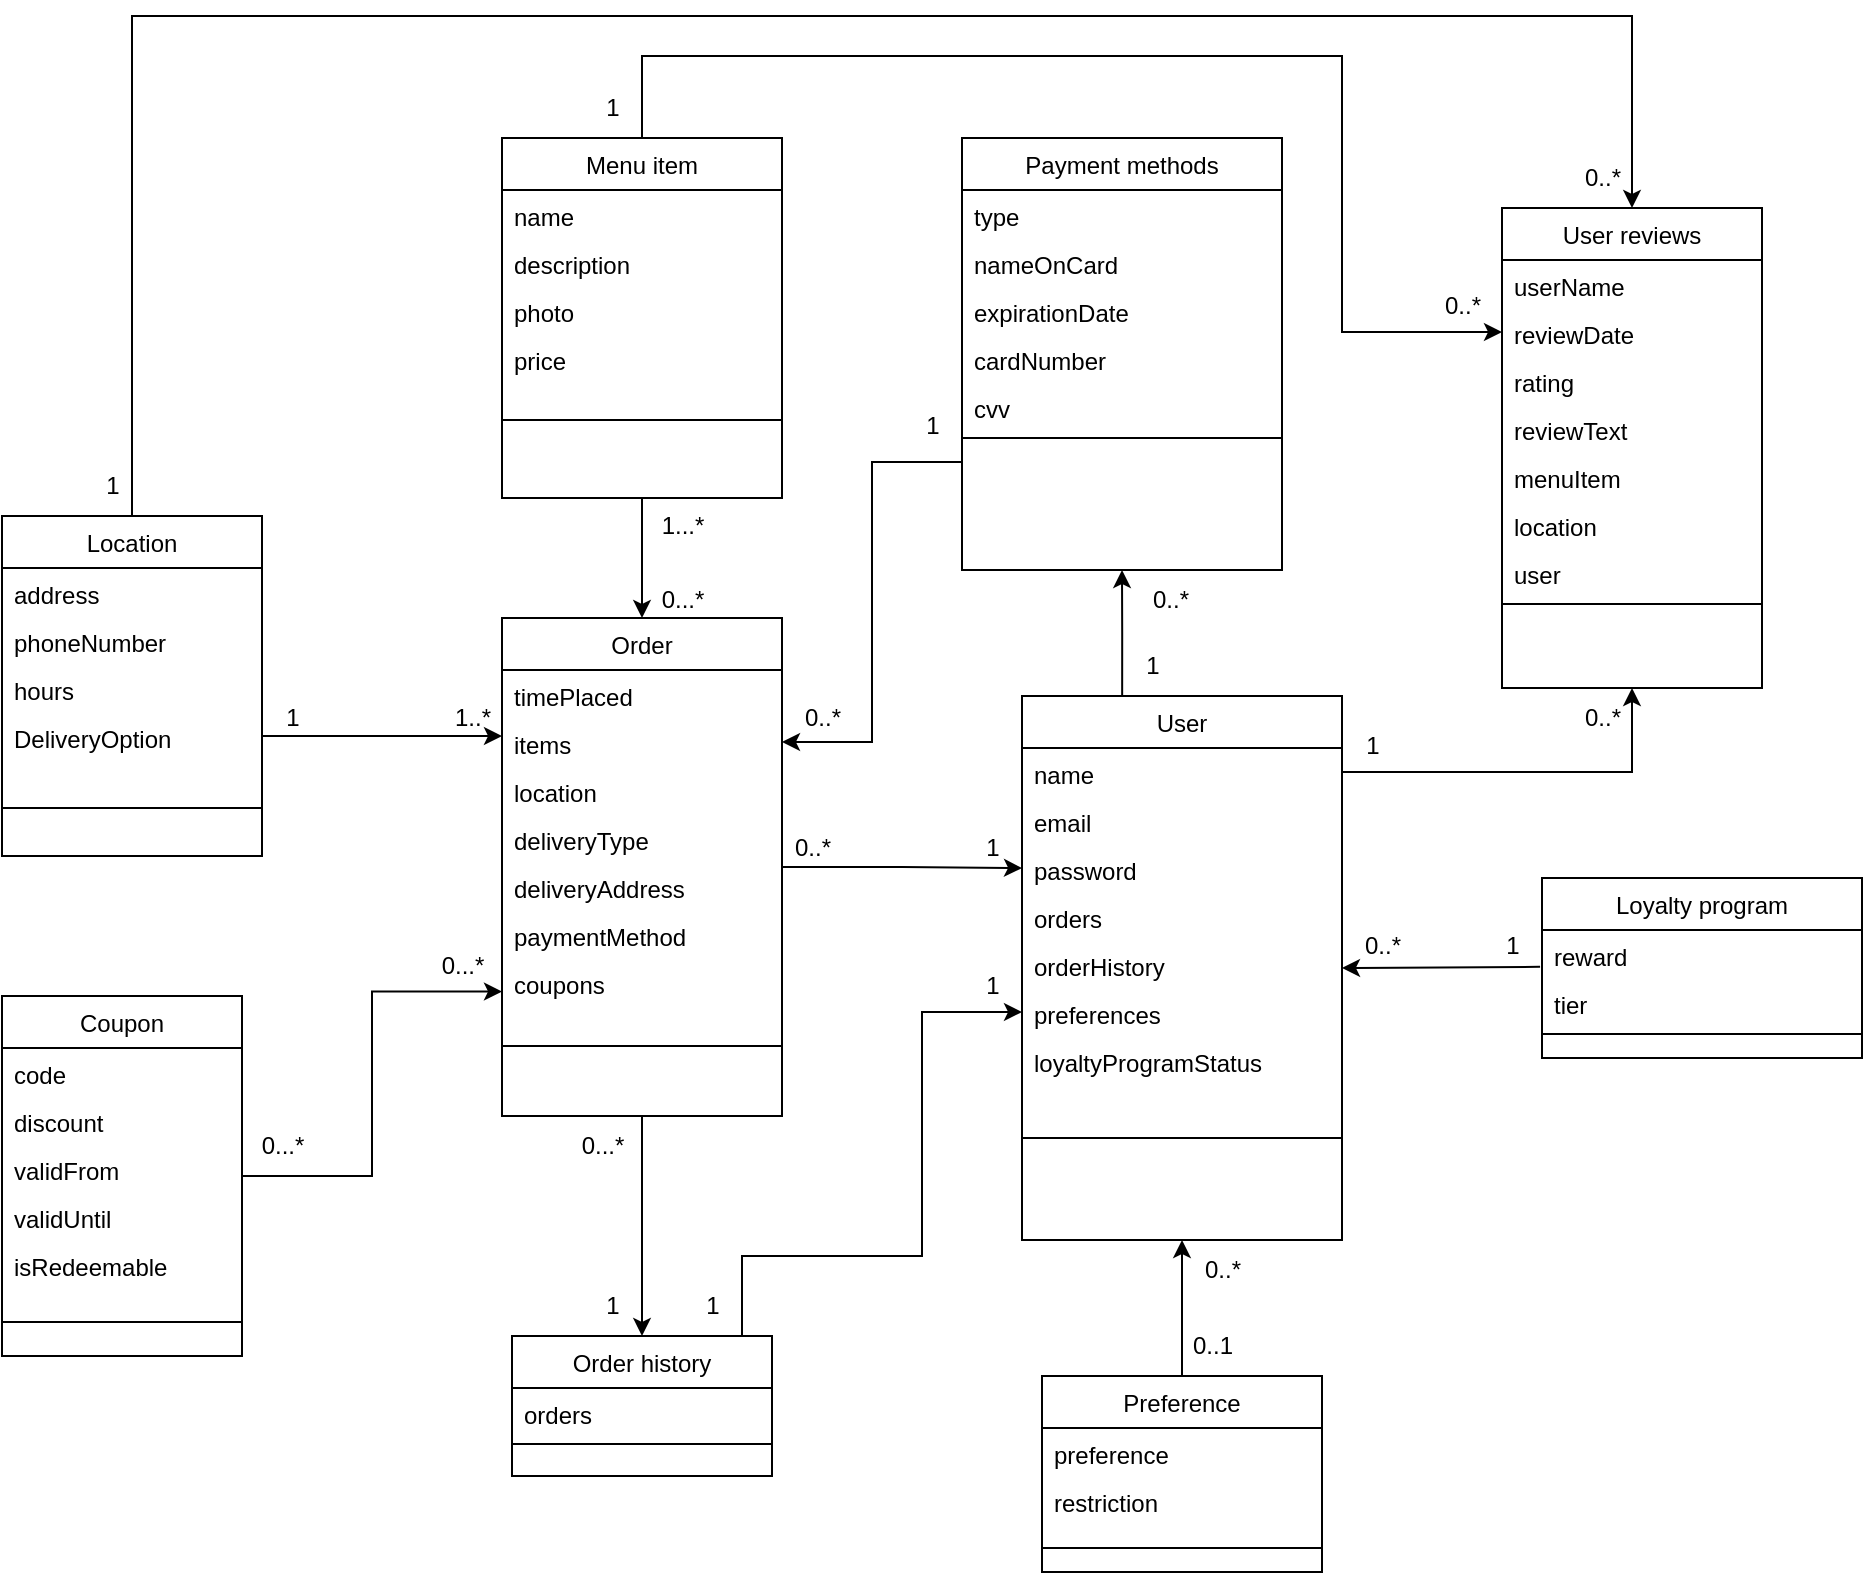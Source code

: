 <mxfile version="20.8.3" type="github">
  <diagram id="C5RBs43oDa-KdzZeNtuy" name="Page-1">
    <mxGraphModel dx="1835" dy="1788" grid="1" gridSize="10" guides="1" tooltips="1" connect="1" arrows="1" fold="1" page="1" pageScale="1" pageWidth="827" pageHeight="1169" math="0" shadow="0">
      <root>
        <mxCell id="WIyWlLk6GJQsqaUBKTNV-0" />
        <mxCell id="WIyWlLk6GJQsqaUBKTNV-1" parent="WIyWlLk6GJQsqaUBKTNV-0" />
        <mxCell id="zTRmKRZ6noTmd0utGjz2-72" style="edgeStyle=orthogonalEdgeStyle;rounded=0;orthogonalLoop=1;jettySize=auto;html=1;entryX=0.5;entryY=0;entryDx=0;entryDy=0;" parent="WIyWlLk6GJQsqaUBKTNV-1" source="zkfFHV4jXpPFQw0GAbJ--0" target="zTRmKRZ6noTmd0utGjz2-0" edge="1">
          <mxGeometry relative="1" as="geometry" />
        </mxCell>
        <mxCell id="vp_riXPF1329cHsR42gi-41" style="edgeStyle=orthogonalEdgeStyle;rounded=0;orthogonalLoop=1;jettySize=auto;html=1;exitX=0.5;exitY=0;exitDx=0;exitDy=0;entryX=0;entryY=0.5;entryDx=0;entryDy=0;" edge="1" parent="WIyWlLk6GJQsqaUBKTNV-1" source="zkfFHV4jXpPFQw0GAbJ--0" target="vp_riXPF1329cHsR42gi-44">
          <mxGeometry relative="1" as="geometry">
            <Array as="points">
              <mxPoint x="130" />
              <mxPoint x="480" />
            </Array>
          </mxGeometry>
        </mxCell>
        <mxCell id="zkfFHV4jXpPFQw0GAbJ--0" value="Menu item" style="swimlane;fontStyle=0;align=center;verticalAlign=top;childLayout=stackLayout;horizontal=1;startSize=26;horizontalStack=0;resizeParent=1;resizeLast=0;collapsible=1;marginBottom=0;rounded=0;shadow=0;strokeWidth=1;" parent="WIyWlLk6GJQsqaUBKTNV-1" vertex="1">
          <mxGeometry x="60" y="41" width="140" height="180" as="geometry">
            <mxRectangle x="230" y="140" width="160" height="26" as="alternateBounds" />
          </mxGeometry>
        </mxCell>
        <mxCell id="vp_riXPF1329cHsR42gi-1" value="name" style="text;align=left;verticalAlign=top;spacingLeft=4;spacingRight=4;overflow=hidden;rotatable=0;points=[[0,0.5],[1,0.5]];portConstraint=eastwest;rounded=0;shadow=0;html=0;" vertex="1" parent="zkfFHV4jXpPFQw0GAbJ--0">
          <mxGeometry y="26" width="140" height="24" as="geometry" />
        </mxCell>
        <mxCell id="vp_riXPF1329cHsR42gi-2" value="description" style="text;align=left;verticalAlign=top;spacingLeft=4;spacingRight=4;overflow=hidden;rotatable=0;points=[[0,0.5],[1,0.5]];portConstraint=eastwest;rounded=0;shadow=0;html=0;" vertex="1" parent="zkfFHV4jXpPFQw0GAbJ--0">
          <mxGeometry y="50" width="140" height="24" as="geometry" />
        </mxCell>
        <mxCell id="vp_riXPF1329cHsR42gi-3" value="photo" style="text;align=left;verticalAlign=top;spacingLeft=4;spacingRight=4;overflow=hidden;rotatable=0;points=[[0,0.5],[1,0.5]];portConstraint=eastwest;rounded=0;shadow=0;html=0;" vertex="1" parent="zkfFHV4jXpPFQw0GAbJ--0">
          <mxGeometry y="74" width="140" height="24" as="geometry" />
        </mxCell>
        <mxCell id="vp_riXPF1329cHsR42gi-4" value="price" style="text;align=left;verticalAlign=top;spacingLeft=4;spacingRight=4;overflow=hidden;rotatable=0;points=[[0,0.5],[1,0.5]];portConstraint=eastwest;rounded=0;shadow=0;html=0;" vertex="1" parent="zkfFHV4jXpPFQw0GAbJ--0">
          <mxGeometry y="98" width="140" height="24" as="geometry" />
        </mxCell>
        <mxCell id="zkfFHV4jXpPFQw0GAbJ--4" value="" style="line;html=1;strokeWidth=1;align=left;verticalAlign=middle;spacingTop=-1;spacingLeft=3;spacingRight=3;rotatable=0;labelPosition=right;points=[];portConstraint=eastwest;" parent="zkfFHV4jXpPFQw0GAbJ--0" vertex="1">
          <mxGeometry y="122" width="140" height="38" as="geometry" />
        </mxCell>
        <mxCell id="vp_riXPF1329cHsR42gi-42" style="edgeStyle=orthogonalEdgeStyle;rounded=0;orthogonalLoop=1;jettySize=auto;html=1;exitX=0.5;exitY=0;exitDx=0;exitDy=0;entryX=0.5;entryY=0;entryDx=0;entryDy=0;" edge="1" parent="WIyWlLk6GJQsqaUBKTNV-1" source="zkfFHV4jXpPFQw0GAbJ--17" target="zTRmKRZ6noTmd0utGjz2-63">
          <mxGeometry relative="1" as="geometry">
            <Array as="points">
              <mxPoint x="-125" y="-20" />
              <mxPoint x="625" y="-20" />
            </Array>
          </mxGeometry>
        </mxCell>
        <mxCell id="zkfFHV4jXpPFQw0GAbJ--17" value="Location" style="swimlane;fontStyle=0;align=center;verticalAlign=top;childLayout=stackLayout;horizontal=1;startSize=26;horizontalStack=0;resizeParent=1;resizeLast=0;collapsible=1;marginBottom=0;rounded=0;shadow=0;strokeWidth=1;" parent="WIyWlLk6GJQsqaUBKTNV-1" vertex="1">
          <mxGeometry x="-190" y="230" width="130" height="170" as="geometry">
            <mxRectangle x="550" y="140" width="160" height="26" as="alternateBounds" />
          </mxGeometry>
        </mxCell>
        <mxCell id="vp_riXPF1329cHsR42gi-0" value="address" style="text;align=left;verticalAlign=top;spacingLeft=4;spacingRight=4;overflow=hidden;rotatable=0;points=[[0,0.5],[1,0.5]];portConstraint=eastwest;rounded=0;shadow=0;html=0;" vertex="1" parent="zkfFHV4jXpPFQw0GAbJ--17">
          <mxGeometry y="26" width="130" height="24" as="geometry" />
        </mxCell>
        <mxCell id="vp_riXPF1329cHsR42gi-5" value="phoneNumber" style="text;align=left;verticalAlign=top;spacingLeft=4;spacingRight=4;overflow=hidden;rotatable=0;points=[[0,0.5],[1,0.5]];portConstraint=eastwest;rounded=0;shadow=0;html=0;" vertex="1" parent="zkfFHV4jXpPFQw0GAbJ--17">
          <mxGeometry y="50" width="130" height="24" as="geometry" />
        </mxCell>
        <mxCell id="vp_riXPF1329cHsR42gi-6" value="hours&#xa;" style="text;align=left;verticalAlign=top;spacingLeft=4;spacingRight=4;overflow=hidden;rotatable=0;points=[[0,0.5],[1,0.5]];portConstraint=eastwest;rounded=0;shadow=0;html=0;" vertex="1" parent="zkfFHV4jXpPFQw0GAbJ--17">
          <mxGeometry y="74" width="130" height="24" as="geometry" />
        </mxCell>
        <mxCell id="vp_riXPF1329cHsR42gi-11" value="DeliveryOption" style="text;align=left;verticalAlign=top;spacingLeft=4;spacingRight=4;overflow=hidden;rotatable=0;points=[[0,0.5],[1,0.5]];portConstraint=eastwest;rounded=0;shadow=0;html=0;" vertex="1" parent="zkfFHV4jXpPFQw0GAbJ--17">
          <mxGeometry y="98" width="130" height="24" as="geometry" />
        </mxCell>
        <mxCell id="zkfFHV4jXpPFQw0GAbJ--23" value="" style="line;html=1;strokeWidth=1;align=left;verticalAlign=middle;spacingTop=-1;spacingLeft=3;spacingRight=3;rotatable=0;labelPosition=right;points=[];portConstraint=eastwest;" parent="zkfFHV4jXpPFQw0GAbJ--17" vertex="1">
          <mxGeometry y="122" width="130" height="48" as="geometry" />
        </mxCell>
        <mxCell id="vp_riXPF1329cHsR42gi-25" style="edgeStyle=orthogonalEdgeStyle;rounded=0;orthogonalLoop=1;jettySize=auto;html=1;exitX=0.5;exitY=1;exitDx=0;exitDy=0;entryX=0.5;entryY=0;entryDx=0;entryDy=0;" edge="1" parent="WIyWlLk6GJQsqaUBKTNV-1" source="zTRmKRZ6noTmd0utGjz2-0" target="zTRmKRZ6noTmd0utGjz2-54">
          <mxGeometry relative="1" as="geometry" />
        </mxCell>
        <mxCell id="zTRmKRZ6noTmd0utGjz2-0" value="Order" style="swimlane;fontStyle=0;align=center;verticalAlign=top;childLayout=stackLayout;horizontal=1;startSize=26;horizontalStack=0;resizeParent=1;resizeLast=0;collapsible=1;marginBottom=0;rounded=0;shadow=0;strokeWidth=1;" parent="WIyWlLk6GJQsqaUBKTNV-1" vertex="1">
          <mxGeometry x="60" y="281" width="140" height="249" as="geometry">
            <mxRectangle x="550" y="140" width="160" height="26" as="alternateBounds" />
          </mxGeometry>
        </mxCell>
        <mxCell id="vp_riXPF1329cHsR42gi-7" value="timePlaced" style="text;align=left;verticalAlign=top;spacingLeft=4;spacingRight=4;overflow=hidden;rotatable=0;points=[[0,0.5],[1,0.5]];portConstraint=eastwest;rounded=0;shadow=0;html=0;" vertex="1" parent="zTRmKRZ6noTmd0utGjz2-0">
          <mxGeometry y="26" width="140" height="24" as="geometry" />
        </mxCell>
        <mxCell id="vp_riXPF1329cHsR42gi-9" value="items" style="text;align=left;verticalAlign=top;spacingLeft=4;spacingRight=4;overflow=hidden;rotatable=0;points=[[0,0.5],[1,0.5]];portConstraint=eastwest;rounded=0;shadow=0;html=0;" vertex="1" parent="zTRmKRZ6noTmd0utGjz2-0">
          <mxGeometry y="50" width="140" height="24" as="geometry" />
        </mxCell>
        <mxCell id="vp_riXPF1329cHsR42gi-10" value="location" style="text;align=left;verticalAlign=top;spacingLeft=4;spacingRight=4;overflow=hidden;rotatable=0;points=[[0,0.5],[1,0.5]];portConstraint=eastwest;rounded=0;shadow=0;html=0;" vertex="1" parent="zTRmKRZ6noTmd0utGjz2-0">
          <mxGeometry y="74" width="140" height="24" as="geometry" />
        </mxCell>
        <mxCell id="vp_riXPF1329cHsR42gi-12" value="deliveryType" style="text;align=left;verticalAlign=top;spacingLeft=4;spacingRight=4;overflow=hidden;rotatable=0;points=[[0,0.5],[1,0.5]];portConstraint=eastwest;rounded=0;shadow=0;html=0;" vertex="1" parent="zTRmKRZ6noTmd0utGjz2-0">
          <mxGeometry y="98" width="140" height="24" as="geometry" />
        </mxCell>
        <mxCell id="vp_riXPF1329cHsR42gi-13" value="deliveryAddress" style="text;align=left;verticalAlign=top;spacingLeft=4;spacingRight=4;overflow=hidden;rotatable=0;points=[[0,0.5],[1,0.5]];portConstraint=eastwest;rounded=0;shadow=0;html=0;" vertex="1" parent="zTRmKRZ6noTmd0utGjz2-0">
          <mxGeometry y="122" width="140" height="24" as="geometry" />
        </mxCell>
        <mxCell id="vp_riXPF1329cHsR42gi-14" value="paymentMethod" style="text;align=left;verticalAlign=top;spacingLeft=4;spacingRight=4;overflow=hidden;rotatable=0;points=[[0,0.5],[1,0.5]];portConstraint=eastwest;rounded=0;shadow=0;html=0;" vertex="1" parent="zTRmKRZ6noTmd0utGjz2-0">
          <mxGeometry y="146" width="140" height="24" as="geometry" />
        </mxCell>
        <mxCell id="vp_riXPF1329cHsR42gi-15" value="coupons" style="text;align=left;verticalAlign=top;spacingLeft=4;spacingRight=4;overflow=hidden;rotatable=0;points=[[0,0.5],[1,0.5]];portConstraint=eastwest;rounded=0;shadow=0;html=0;" vertex="1" parent="zTRmKRZ6noTmd0utGjz2-0">
          <mxGeometry y="170" width="140" height="24" as="geometry" />
        </mxCell>
        <mxCell id="zTRmKRZ6noTmd0utGjz2-6" value="" style="line;html=1;strokeWidth=1;align=left;verticalAlign=middle;spacingTop=-1;spacingLeft=3;spacingRight=3;rotatable=0;labelPosition=right;points=[];portConstraint=eastwest;" parent="zTRmKRZ6noTmd0utGjz2-0" vertex="1">
          <mxGeometry y="194" width="140" height="40" as="geometry" />
        </mxCell>
        <mxCell id="zTRmKRZ6noTmd0utGjz2-75" style="edgeStyle=orthogonalEdgeStyle;rounded=0;orthogonalLoop=1;jettySize=auto;html=1;exitX=0.313;exitY=0.006;exitDx=0;exitDy=0;entryX=0.5;entryY=1;entryDx=0;entryDy=0;exitPerimeter=0;" parent="WIyWlLk6GJQsqaUBKTNV-1" source="zTRmKRZ6noTmd0utGjz2-9" target="zTRmKRZ6noTmd0utGjz2-36" edge="1">
          <mxGeometry relative="1" as="geometry">
            <mxPoint x="360" y="260" as="targetPoint" />
            <Array as="points" />
          </mxGeometry>
        </mxCell>
        <mxCell id="zTRmKRZ6noTmd0utGjz2-9" value="User" style="swimlane;fontStyle=0;align=center;verticalAlign=top;childLayout=stackLayout;horizontal=1;startSize=26;horizontalStack=0;resizeParent=1;resizeLast=0;collapsible=1;marginBottom=0;rounded=0;shadow=0;strokeWidth=1;" parent="WIyWlLk6GJQsqaUBKTNV-1" vertex="1">
          <mxGeometry x="320" y="320" width="160" height="272" as="geometry">
            <mxRectangle x="550" y="140" width="160" height="26" as="alternateBounds" />
          </mxGeometry>
        </mxCell>
        <mxCell id="vp_riXPF1329cHsR42gi-33" value="name" style="text;align=left;verticalAlign=top;spacingLeft=4;spacingRight=4;overflow=hidden;rotatable=0;points=[[0,0.5],[1,0.5]];portConstraint=eastwest;rounded=0;shadow=0;html=0;" vertex="1" parent="zTRmKRZ6noTmd0utGjz2-9">
          <mxGeometry y="26" width="160" height="24" as="geometry" />
        </mxCell>
        <mxCell id="vp_riXPF1329cHsR42gi-34" value="email" style="text;align=left;verticalAlign=top;spacingLeft=4;spacingRight=4;overflow=hidden;rotatable=0;points=[[0,0.5],[1,0.5]];portConstraint=eastwest;rounded=0;shadow=0;html=0;" vertex="1" parent="zTRmKRZ6noTmd0utGjz2-9">
          <mxGeometry y="50" width="160" height="24" as="geometry" />
        </mxCell>
        <mxCell id="vp_riXPF1329cHsR42gi-35" value="password" style="text;align=left;verticalAlign=top;spacingLeft=4;spacingRight=4;overflow=hidden;rotatable=0;points=[[0,0.5],[1,0.5]];portConstraint=eastwest;rounded=0;shadow=0;html=0;" vertex="1" parent="zTRmKRZ6noTmd0utGjz2-9">
          <mxGeometry y="74" width="160" height="24" as="geometry" />
        </mxCell>
        <mxCell id="vp_riXPF1329cHsR42gi-36" value="orders" style="text;align=left;verticalAlign=top;spacingLeft=4;spacingRight=4;overflow=hidden;rotatable=0;points=[[0,0.5],[1,0.5]];portConstraint=eastwest;rounded=0;shadow=0;html=0;" vertex="1" parent="zTRmKRZ6noTmd0utGjz2-9">
          <mxGeometry y="98" width="160" height="24" as="geometry" />
        </mxCell>
        <mxCell id="vp_riXPF1329cHsR42gi-37" value="orderHistory" style="text;align=left;verticalAlign=top;spacingLeft=4;spacingRight=4;overflow=hidden;rotatable=0;points=[[0,0.5],[1,0.5]];portConstraint=eastwest;rounded=0;shadow=0;html=0;" vertex="1" parent="zTRmKRZ6noTmd0utGjz2-9">
          <mxGeometry y="122" width="160" height="24" as="geometry" />
        </mxCell>
        <mxCell id="vp_riXPF1329cHsR42gi-38" value="preferences" style="text;align=left;verticalAlign=top;spacingLeft=4;spacingRight=4;overflow=hidden;rotatable=0;points=[[0,0.5],[1,0.5]];portConstraint=eastwest;rounded=0;shadow=0;html=0;" vertex="1" parent="zTRmKRZ6noTmd0utGjz2-9">
          <mxGeometry y="146" width="160" height="24" as="geometry" />
        </mxCell>
        <mxCell id="vp_riXPF1329cHsR42gi-39" value="loyaltyProgramStatus" style="text;align=left;verticalAlign=top;spacingLeft=4;spacingRight=4;overflow=hidden;rotatable=0;points=[[0,0.5],[1,0.5]];portConstraint=eastwest;rounded=0;shadow=0;html=0;" vertex="1" parent="zTRmKRZ6noTmd0utGjz2-9">
          <mxGeometry y="170" width="160" height="24" as="geometry" />
        </mxCell>
        <mxCell id="zTRmKRZ6noTmd0utGjz2-15" value="" style="line;html=1;strokeWidth=1;align=left;verticalAlign=middle;spacingTop=-1;spacingLeft=3;spacingRight=3;rotatable=0;labelPosition=right;points=[];portConstraint=eastwest;" parent="zTRmKRZ6noTmd0utGjz2-9" vertex="1">
          <mxGeometry y="194" width="160" height="54" as="geometry" />
        </mxCell>
        <mxCell id="zTRmKRZ6noTmd0utGjz2-90" style="edgeStyle=orthogonalEdgeStyle;rounded=0;orthogonalLoop=1;jettySize=auto;html=1;exitX=1;exitY=0.5;exitDx=0;exitDy=0;entryX=0;entryY=0.75;entryDx=0;entryDy=0;" parent="WIyWlLk6GJQsqaUBKTNV-1" source="zTRmKRZ6noTmd0utGjz2-18" target="zTRmKRZ6noTmd0utGjz2-0" edge="1">
          <mxGeometry relative="1" as="geometry" />
        </mxCell>
        <mxCell id="zTRmKRZ6noTmd0utGjz2-18" value="Coupon" style="swimlane;fontStyle=0;align=center;verticalAlign=top;childLayout=stackLayout;horizontal=1;startSize=26;horizontalStack=0;resizeParent=1;resizeLast=0;collapsible=1;marginBottom=0;rounded=0;shadow=0;strokeWidth=1;" parent="WIyWlLk6GJQsqaUBKTNV-1" vertex="1">
          <mxGeometry x="-190" y="470" width="120" height="180" as="geometry">
            <mxRectangle x="550" y="140" width="160" height="26" as="alternateBounds" />
          </mxGeometry>
        </mxCell>
        <mxCell id="vp_riXPF1329cHsR42gi-16" value="code" style="text;align=left;verticalAlign=top;spacingLeft=4;spacingRight=4;overflow=hidden;rotatable=0;points=[[0,0.5],[1,0.5]];portConstraint=eastwest;rounded=0;shadow=0;html=0;" vertex="1" parent="zTRmKRZ6noTmd0utGjz2-18">
          <mxGeometry y="26" width="120" height="24" as="geometry" />
        </mxCell>
        <mxCell id="vp_riXPF1329cHsR42gi-17" value="discount" style="text;align=left;verticalAlign=top;spacingLeft=4;spacingRight=4;overflow=hidden;rotatable=0;points=[[0,0.5],[1,0.5]];portConstraint=eastwest;rounded=0;shadow=0;html=0;" vertex="1" parent="zTRmKRZ6noTmd0utGjz2-18">
          <mxGeometry y="50" width="120" height="24" as="geometry" />
        </mxCell>
        <mxCell id="vp_riXPF1329cHsR42gi-18" value="validFrom" style="text;align=left;verticalAlign=top;spacingLeft=4;spacingRight=4;overflow=hidden;rotatable=0;points=[[0,0.5],[1,0.5]];portConstraint=eastwest;rounded=0;shadow=0;html=0;" vertex="1" parent="zTRmKRZ6noTmd0utGjz2-18">
          <mxGeometry y="74" width="120" height="24" as="geometry" />
        </mxCell>
        <mxCell id="vp_riXPF1329cHsR42gi-19" value="validUntil" style="text;align=left;verticalAlign=top;spacingLeft=4;spacingRight=4;overflow=hidden;rotatable=0;points=[[0,0.5],[1,0.5]];portConstraint=eastwest;rounded=0;shadow=0;html=0;" vertex="1" parent="zTRmKRZ6noTmd0utGjz2-18">
          <mxGeometry y="98" width="120" height="24" as="geometry" />
        </mxCell>
        <mxCell id="vp_riXPF1329cHsR42gi-20" value="isRedeemable" style="text;align=left;verticalAlign=top;spacingLeft=4;spacingRight=4;overflow=hidden;rotatable=0;points=[[0,0.5],[1,0.5]];portConstraint=eastwest;rounded=0;shadow=0;html=0;" vertex="1" parent="zTRmKRZ6noTmd0utGjz2-18">
          <mxGeometry y="122" width="120" height="24" as="geometry" />
        </mxCell>
        <mxCell id="zTRmKRZ6noTmd0utGjz2-24" value="" style="line;html=1;strokeWidth=1;align=left;verticalAlign=middle;spacingTop=-1;spacingLeft=3;spacingRight=3;rotatable=0;labelPosition=right;points=[];portConstraint=eastwest;" parent="zTRmKRZ6noTmd0utGjz2-18" vertex="1">
          <mxGeometry y="146" width="120" height="34" as="geometry" />
        </mxCell>
        <mxCell id="zTRmKRZ6noTmd0utGjz2-77" style="edgeStyle=orthogonalEdgeStyle;rounded=0;orthogonalLoop=1;jettySize=auto;html=1;exitX=0.5;exitY=0;exitDx=0;exitDy=0;entryX=0.5;entryY=1;entryDx=0;entryDy=0;" parent="WIyWlLk6GJQsqaUBKTNV-1" source="zTRmKRZ6noTmd0utGjz2-27" target="zTRmKRZ6noTmd0utGjz2-9" edge="1">
          <mxGeometry relative="1" as="geometry">
            <mxPoint x="360" y="600" as="targetPoint" />
            <Array as="points">
              <mxPoint x="400" y="650" />
            </Array>
          </mxGeometry>
        </mxCell>
        <mxCell id="zTRmKRZ6noTmd0utGjz2-27" value="Preference" style="swimlane;fontStyle=0;align=center;verticalAlign=top;childLayout=stackLayout;horizontal=1;startSize=26;horizontalStack=0;resizeParent=1;resizeLast=0;collapsible=1;marginBottom=0;rounded=0;shadow=0;strokeWidth=1;" parent="WIyWlLk6GJQsqaUBKTNV-1" vertex="1">
          <mxGeometry x="330" y="660" width="140" height="98" as="geometry">
            <mxRectangle x="550" y="140" width="160" height="26" as="alternateBounds" />
          </mxGeometry>
        </mxCell>
        <mxCell id="vp_riXPF1329cHsR42gi-21" value="preference" style="text;align=left;verticalAlign=top;spacingLeft=4;spacingRight=4;overflow=hidden;rotatable=0;points=[[0,0.5],[1,0.5]];portConstraint=eastwest;rounded=0;shadow=0;html=0;" vertex="1" parent="zTRmKRZ6noTmd0utGjz2-27">
          <mxGeometry y="26" width="140" height="24" as="geometry" />
        </mxCell>
        <mxCell id="vp_riXPF1329cHsR42gi-22" value="restriction" style="text;align=left;verticalAlign=top;spacingLeft=4;spacingRight=4;overflow=hidden;rotatable=0;points=[[0,0.5],[1,0.5]];portConstraint=eastwest;rounded=0;shadow=0;html=0;" vertex="1" parent="zTRmKRZ6noTmd0utGjz2-27">
          <mxGeometry y="50" width="140" height="24" as="geometry" />
        </mxCell>
        <mxCell id="zTRmKRZ6noTmd0utGjz2-33" value="" style="line;html=1;strokeWidth=1;align=left;verticalAlign=middle;spacingTop=-1;spacingLeft=3;spacingRight=3;rotatable=0;labelPosition=right;points=[];portConstraint=eastwest;" parent="zTRmKRZ6noTmd0utGjz2-27" vertex="1">
          <mxGeometry y="74" width="140" height="24" as="geometry" />
        </mxCell>
        <mxCell id="vp_riXPF1329cHsR42gi-59" style="edgeStyle=orthogonalEdgeStyle;rounded=0;orthogonalLoop=1;jettySize=auto;html=1;exitX=0;exitY=0.75;exitDx=0;exitDy=0;entryX=1;entryY=0.5;entryDx=0;entryDy=0;" edge="1" parent="WIyWlLk6GJQsqaUBKTNV-1" source="zTRmKRZ6noTmd0utGjz2-36" target="vp_riXPF1329cHsR42gi-9">
          <mxGeometry relative="1" as="geometry" />
        </mxCell>
        <mxCell id="zTRmKRZ6noTmd0utGjz2-36" value="Payment methods" style="swimlane;fontStyle=0;align=center;verticalAlign=top;childLayout=stackLayout;horizontal=1;startSize=26;horizontalStack=0;resizeParent=1;resizeLast=0;collapsible=1;marginBottom=0;rounded=0;shadow=0;strokeWidth=1;" parent="WIyWlLk6GJQsqaUBKTNV-1" vertex="1">
          <mxGeometry x="290" y="41" width="160" height="216" as="geometry">
            <mxRectangle x="550" y="140" width="160" height="26" as="alternateBounds" />
          </mxGeometry>
        </mxCell>
        <mxCell id="vp_riXPF1329cHsR42gi-26" value="type&#xa;" style="text;align=left;verticalAlign=top;spacingLeft=4;spacingRight=4;overflow=hidden;rotatable=0;points=[[0,0.5],[1,0.5]];portConstraint=eastwest;rounded=0;shadow=0;html=0;" vertex="1" parent="zTRmKRZ6noTmd0utGjz2-36">
          <mxGeometry y="26" width="160" height="24" as="geometry" />
        </mxCell>
        <mxCell id="vp_riXPF1329cHsR42gi-28" value="nameOnCard" style="text;align=left;verticalAlign=top;spacingLeft=4;spacingRight=4;overflow=hidden;rotatable=0;points=[[0,0.5],[1,0.5]];portConstraint=eastwest;rounded=0;shadow=0;html=0;" vertex="1" parent="zTRmKRZ6noTmd0utGjz2-36">
          <mxGeometry y="50" width="160" height="24" as="geometry" />
        </mxCell>
        <mxCell id="vp_riXPF1329cHsR42gi-29" value="expirationDate" style="text;align=left;verticalAlign=top;spacingLeft=4;spacingRight=4;overflow=hidden;rotatable=0;points=[[0,0.5],[1,0.5]];portConstraint=eastwest;rounded=0;shadow=0;html=0;" vertex="1" parent="zTRmKRZ6noTmd0utGjz2-36">
          <mxGeometry y="74" width="160" height="24" as="geometry" />
        </mxCell>
        <mxCell id="vp_riXPF1329cHsR42gi-27" value="cardNumber" style="text;align=left;verticalAlign=top;spacingLeft=4;spacingRight=4;overflow=hidden;rotatable=0;points=[[0,0.5],[1,0.5]];portConstraint=eastwest;rounded=0;shadow=0;html=0;" vertex="1" parent="zTRmKRZ6noTmd0utGjz2-36">
          <mxGeometry y="98" width="160" height="24" as="geometry" />
        </mxCell>
        <mxCell id="vp_riXPF1329cHsR42gi-30" value="cvv" style="text;align=left;verticalAlign=top;spacingLeft=4;spacingRight=4;overflow=hidden;rotatable=0;points=[[0,0.5],[1,0.5]];portConstraint=eastwest;rounded=0;shadow=0;html=0;" vertex="1" parent="zTRmKRZ6noTmd0utGjz2-36">
          <mxGeometry y="122" width="160" height="24" as="geometry" />
        </mxCell>
        <mxCell id="zTRmKRZ6noTmd0utGjz2-42" value="" style="line;html=1;strokeWidth=1;align=left;verticalAlign=middle;spacingTop=-1;spacingLeft=3;spacingRight=3;rotatable=0;labelPosition=right;points=[];portConstraint=eastwest;" parent="zTRmKRZ6noTmd0utGjz2-36" vertex="1">
          <mxGeometry y="146" width="160" height="8" as="geometry" />
        </mxCell>
        <mxCell id="zTRmKRZ6noTmd0utGjz2-45" value="Loyalty program" style="swimlane;fontStyle=0;align=center;verticalAlign=top;childLayout=stackLayout;horizontal=1;startSize=26;horizontalStack=0;resizeParent=1;resizeLast=0;collapsible=1;marginBottom=0;rounded=0;shadow=0;strokeWidth=1;" parent="WIyWlLk6GJQsqaUBKTNV-1" vertex="1">
          <mxGeometry x="580" y="411" width="160" height="90" as="geometry">
            <mxRectangle x="550" y="140" width="160" height="26" as="alternateBounds" />
          </mxGeometry>
        </mxCell>
        <mxCell id="vp_riXPF1329cHsR42gi-31" value="reward" style="text;align=left;verticalAlign=top;spacingLeft=4;spacingRight=4;overflow=hidden;rotatable=0;points=[[0,0.5],[1,0.5]];portConstraint=eastwest;rounded=0;shadow=0;html=0;" vertex="1" parent="zTRmKRZ6noTmd0utGjz2-45">
          <mxGeometry y="26" width="160" height="24" as="geometry" />
        </mxCell>
        <mxCell id="vp_riXPF1329cHsR42gi-32" value="tier" style="text;align=left;verticalAlign=top;spacingLeft=4;spacingRight=4;overflow=hidden;rotatable=0;points=[[0,0.5],[1,0.5]];portConstraint=eastwest;rounded=0;shadow=0;html=0;" vertex="1" parent="zTRmKRZ6noTmd0utGjz2-45">
          <mxGeometry y="50" width="160" height="24" as="geometry" />
        </mxCell>
        <mxCell id="zTRmKRZ6noTmd0utGjz2-51" value="" style="line;html=1;strokeWidth=1;align=left;verticalAlign=middle;spacingTop=-1;spacingLeft=3;spacingRight=3;rotatable=0;labelPosition=right;points=[];portConstraint=eastwest;" parent="zTRmKRZ6noTmd0utGjz2-45" vertex="1">
          <mxGeometry y="74" width="160" height="8" as="geometry" />
        </mxCell>
        <mxCell id="vp_riXPF1329cHsR42gi-50" style="edgeStyle=orthogonalEdgeStyle;rounded=0;orthogonalLoop=1;jettySize=auto;html=1;exitX=0.75;exitY=0;exitDx=0;exitDy=0;entryX=0;entryY=0.5;entryDx=0;entryDy=0;" edge="1" parent="WIyWlLk6GJQsqaUBKTNV-1" source="zTRmKRZ6noTmd0utGjz2-54" target="vp_riXPF1329cHsR42gi-38">
          <mxGeometry relative="1" as="geometry">
            <mxPoint x="320" y="526" as="targetPoint" />
            <Array as="points">
              <mxPoint x="180" y="640" />
              <mxPoint x="180" y="600" />
              <mxPoint x="270" y="600" />
              <mxPoint x="270" y="478" />
            </Array>
          </mxGeometry>
        </mxCell>
        <mxCell id="zTRmKRZ6noTmd0utGjz2-54" value="Order history" style="swimlane;fontStyle=0;align=center;verticalAlign=top;childLayout=stackLayout;horizontal=1;startSize=26;horizontalStack=0;resizeParent=1;resizeLast=0;collapsible=1;marginBottom=0;rounded=0;shadow=0;strokeWidth=1;" parent="WIyWlLk6GJQsqaUBKTNV-1" vertex="1">
          <mxGeometry x="65" y="640" width="130" height="70" as="geometry">
            <mxRectangle x="550" y="140" width="160" height="26" as="alternateBounds" />
          </mxGeometry>
        </mxCell>
        <mxCell id="vp_riXPF1329cHsR42gi-24" value="orders&#xa;" style="text;align=left;verticalAlign=top;spacingLeft=4;spacingRight=4;overflow=hidden;rotatable=0;points=[[0,0.5],[1,0.5]];portConstraint=eastwest;rounded=0;shadow=0;html=0;" vertex="1" parent="zTRmKRZ6noTmd0utGjz2-54">
          <mxGeometry y="26" width="130" height="24" as="geometry" />
        </mxCell>
        <mxCell id="zTRmKRZ6noTmd0utGjz2-60" value="" style="line;html=1;strokeWidth=1;align=left;verticalAlign=middle;spacingTop=-1;spacingLeft=3;spacingRight=3;rotatable=0;labelPosition=right;points=[];portConstraint=eastwest;" parent="zTRmKRZ6noTmd0utGjz2-54" vertex="1">
          <mxGeometry y="50" width="130" height="8" as="geometry" />
        </mxCell>
        <mxCell id="zTRmKRZ6noTmd0utGjz2-63" value="User reviews" style="swimlane;fontStyle=0;align=center;verticalAlign=top;childLayout=stackLayout;horizontal=1;startSize=26;horizontalStack=0;resizeParent=1;resizeLast=0;collapsible=1;marginBottom=0;rounded=0;shadow=0;strokeWidth=1;" parent="WIyWlLk6GJQsqaUBKTNV-1" vertex="1">
          <mxGeometry x="560" y="76" width="130" height="240" as="geometry">
            <mxRectangle x="550" y="140" width="160" height="26" as="alternateBounds" />
          </mxGeometry>
        </mxCell>
        <mxCell id="vp_riXPF1329cHsR42gi-43" value="userName" style="text;align=left;verticalAlign=top;spacingLeft=4;spacingRight=4;overflow=hidden;rotatable=0;points=[[0,0.5],[1,0.5]];portConstraint=eastwest;rounded=0;shadow=0;html=0;" vertex="1" parent="zTRmKRZ6noTmd0utGjz2-63">
          <mxGeometry y="26" width="130" height="24" as="geometry" />
        </mxCell>
        <mxCell id="vp_riXPF1329cHsR42gi-44" value="reviewDate" style="text;align=left;verticalAlign=top;spacingLeft=4;spacingRight=4;overflow=hidden;rotatable=0;points=[[0,0.5],[1,0.5]];portConstraint=eastwest;rounded=0;shadow=0;html=0;" vertex="1" parent="zTRmKRZ6noTmd0utGjz2-63">
          <mxGeometry y="50" width="130" height="24" as="geometry" />
        </mxCell>
        <mxCell id="vp_riXPF1329cHsR42gi-45" value="rating" style="text;align=left;verticalAlign=top;spacingLeft=4;spacingRight=4;overflow=hidden;rotatable=0;points=[[0,0.5],[1,0.5]];portConstraint=eastwest;rounded=0;shadow=0;html=0;" vertex="1" parent="zTRmKRZ6noTmd0utGjz2-63">
          <mxGeometry y="74" width="130" height="24" as="geometry" />
        </mxCell>
        <mxCell id="vp_riXPF1329cHsR42gi-47" value="reviewText" style="text;align=left;verticalAlign=top;spacingLeft=4;spacingRight=4;overflow=hidden;rotatable=0;points=[[0,0.5],[1,0.5]];portConstraint=eastwest;rounded=0;shadow=0;html=0;" vertex="1" parent="zTRmKRZ6noTmd0utGjz2-63">
          <mxGeometry y="98" width="130" height="24" as="geometry" />
        </mxCell>
        <mxCell id="vp_riXPF1329cHsR42gi-48" value="menuItem" style="text;align=left;verticalAlign=top;spacingLeft=4;spacingRight=4;overflow=hidden;rotatable=0;points=[[0,0.5],[1,0.5]];portConstraint=eastwest;rounded=0;shadow=0;html=0;" vertex="1" parent="zTRmKRZ6noTmd0utGjz2-63">
          <mxGeometry y="122" width="130" height="24" as="geometry" />
        </mxCell>
        <mxCell id="vp_riXPF1329cHsR42gi-49" value="location" style="text;align=left;verticalAlign=top;spacingLeft=4;spacingRight=4;overflow=hidden;rotatable=0;points=[[0,0.5],[1,0.5]];portConstraint=eastwest;rounded=0;shadow=0;html=0;" vertex="1" parent="zTRmKRZ6noTmd0utGjz2-63">
          <mxGeometry y="146" width="130" height="24" as="geometry" />
        </mxCell>
        <mxCell id="vp_riXPF1329cHsR42gi-46" value="user" style="text;align=left;verticalAlign=top;spacingLeft=4;spacingRight=4;overflow=hidden;rotatable=0;points=[[0,0.5],[1,0.5]];portConstraint=eastwest;rounded=0;shadow=0;html=0;" vertex="1" parent="zTRmKRZ6noTmd0utGjz2-63">
          <mxGeometry y="170" width="130" height="24" as="geometry" />
        </mxCell>
        <mxCell id="zTRmKRZ6noTmd0utGjz2-69" value="" style="line;html=1;strokeWidth=1;align=left;verticalAlign=middle;spacingTop=-1;spacingLeft=3;spacingRight=3;rotatable=0;labelPosition=right;points=[];portConstraint=eastwest;" parent="zTRmKRZ6noTmd0utGjz2-63" vertex="1">
          <mxGeometry y="194" width="130" height="8" as="geometry" />
        </mxCell>
        <mxCell id="zTRmKRZ6noTmd0utGjz2-73" style="edgeStyle=orthogonalEdgeStyle;rounded=0;orthogonalLoop=1;jettySize=auto;html=1;exitX=1;exitY=0.5;exitDx=0;exitDy=0;entryX=0;entryY=0.5;entryDx=0;entryDy=0;" parent="WIyWlLk6GJQsqaUBKTNV-1" source="zTRmKRZ6noTmd0utGjz2-0" edge="1" target="vp_riXPF1329cHsR42gi-35">
          <mxGeometry relative="1" as="geometry">
            <mxPoint x="280" y="370" as="targetPoint" />
            <mxPoint x="220" y="385" as="sourcePoint" />
            <Array as="points">
              <mxPoint x="260" y="406" />
            </Array>
          </mxGeometry>
        </mxCell>
        <mxCell id="zTRmKRZ6noTmd0utGjz2-76" style="edgeStyle=orthogonalEdgeStyle;rounded=0;orthogonalLoop=1;jettySize=auto;html=1;entryX=1;entryY=0.5;entryDx=0;entryDy=0;exitX=-0.006;exitY=0.768;exitDx=0;exitDy=0;exitPerimeter=0;" parent="WIyWlLk6GJQsqaUBKTNV-1" target="zTRmKRZ6noTmd0utGjz2-9" edge="1" source="vp_riXPF1329cHsR42gi-31">
          <mxGeometry relative="1" as="geometry">
            <mxPoint x="570" y="470" as="sourcePoint" />
            <mxPoint x="480" y="359" as="targetPoint" />
            <Array as="points">
              <mxPoint x="580" y="455" />
            </Array>
          </mxGeometry>
        </mxCell>
        <mxCell id="zTRmKRZ6noTmd0utGjz2-79" style="edgeStyle=orthogonalEdgeStyle;rounded=0;orthogonalLoop=1;jettySize=auto;html=1;exitX=1;exitY=0.5;exitDx=0;exitDy=0;" parent="WIyWlLk6GJQsqaUBKTNV-1" source="vp_riXPF1329cHsR42gi-11" edge="1">
          <mxGeometry relative="1" as="geometry">
            <mxPoint x="-20" y="359" as="sourcePoint" />
            <mxPoint x="60" y="340" as="targetPoint" />
            <Array as="points">
              <mxPoint x="60" y="340" />
            </Array>
          </mxGeometry>
        </mxCell>
        <mxCell id="zTRmKRZ6noTmd0utGjz2-80" style="edgeStyle=orthogonalEdgeStyle;rounded=0;orthogonalLoop=1;jettySize=auto;html=1;exitX=1;exitY=0.5;exitDx=0;exitDy=0;entryX=0.5;entryY=1;entryDx=0;entryDy=0;" parent="WIyWlLk6GJQsqaUBKTNV-1" target="zTRmKRZ6noTmd0utGjz2-63" edge="1" source="vp_riXPF1329cHsR42gi-33">
          <mxGeometry relative="1" as="geometry">
            <mxPoint x="480" y="359" as="sourcePoint" />
            <mxPoint x="440" y="260" as="targetPoint" />
            <Array as="points">
              <mxPoint x="625" y="358" />
            </Array>
          </mxGeometry>
        </mxCell>
        <mxCell id="vp_riXPF1329cHsR42gi-54" value="1" style="text;html=1;align=center;verticalAlign=middle;resizable=0;points=[];autosize=1;strokeColor=none;fillColor=none;" vertex="1" parent="WIyWlLk6GJQsqaUBKTNV-1">
          <mxGeometry x="-60" y="316" width="30" height="30" as="geometry" />
        </mxCell>
        <mxCell id="vp_riXPF1329cHsR42gi-55" value="1..*" style="text;html=1;align=center;verticalAlign=middle;resizable=0;points=[];autosize=1;strokeColor=none;fillColor=none;" vertex="1" parent="WIyWlLk6GJQsqaUBKTNV-1">
          <mxGeometry x="25" y="316" width="40" height="30" as="geometry" />
        </mxCell>
        <mxCell id="vp_riXPF1329cHsR42gi-62" value="1" style="text;html=1;align=center;verticalAlign=middle;resizable=0;points=[];autosize=1;strokeColor=none;fillColor=none;" vertex="1" parent="WIyWlLk6GJQsqaUBKTNV-1">
          <mxGeometry x="290" y="381" width="30" height="30" as="geometry" />
        </mxCell>
        <mxCell id="vp_riXPF1329cHsR42gi-63" value="0..*" style="text;html=1;align=center;verticalAlign=middle;resizable=0;points=[];autosize=1;strokeColor=none;fillColor=none;" vertex="1" parent="WIyWlLk6GJQsqaUBKTNV-1">
          <mxGeometry x="195" y="381" width="40" height="30" as="geometry" />
        </mxCell>
        <mxCell id="vp_riXPF1329cHsR42gi-64" value="0...*" style="text;html=1;align=center;verticalAlign=middle;resizable=0;points=[];autosize=1;strokeColor=none;fillColor=none;" vertex="1" parent="WIyWlLk6GJQsqaUBKTNV-1">
          <mxGeometry x="130" y="257" width="40" height="30" as="geometry" />
        </mxCell>
        <mxCell id="vp_riXPF1329cHsR42gi-66" value="1" style="text;html=1;align=center;verticalAlign=middle;resizable=0;points=[];autosize=1;strokeColor=none;fillColor=none;" vertex="1" parent="WIyWlLk6GJQsqaUBKTNV-1">
          <mxGeometry x="480" y="330" width="30" height="30" as="geometry" />
        </mxCell>
        <mxCell id="vp_riXPF1329cHsR42gi-67" value="0..*" style="text;html=1;align=center;verticalAlign=middle;resizable=0;points=[];autosize=1;strokeColor=none;fillColor=none;" vertex="1" parent="WIyWlLk6GJQsqaUBKTNV-1">
          <mxGeometry x="590" y="316" width="40" height="30" as="geometry" />
        </mxCell>
        <mxCell id="vp_riXPF1329cHsR42gi-68" value="1" style="text;html=1;align=center;verticalAlign=middle;resizable=0;points=[];autosize=1;strokeColor=none;fillColor=none;" vertex="1" parent="WIyWlLk6GJQsqaUBKTNV-1">
          <mxGeometry x="-150" y="200" width="30" height="30" as="geometry" />
        </mxCell>
        <mxCell id="vp_riXPF1329cHsR42gi-69" value="0..*" style="text;html=1;align=center;verticalAlign=middle;resizable=0;points=[];autosize=1;strokeColor=none;fillColor=none;" vertex="1" parent="WIyWlLk6GJQsqaUBKTNV-1">
          <mxGeometry x="590" y="46" width="40" height="30" as="geometry" />
        </mxCell>
        <mxCell id="vp_riXPF1329cHsR42gi-70" value="1" style="text;html=1;align=center;verticalAlign=middle;resizable=0;points=[];autosize=1;strokeColor=none;fillColor=none;" vertex="1" parent="WIyWlLk6GJQsqaUBKTNV-1">
          <mxGeometry x="100" y="11" width="30" height="30" as="geometry" />
        </mxCell>
        <mxCell id="vp_riXPF1329cHsR42gi-72" value="0..*" style="text;html=1;align=center;verticalAlign=middle;resizable=0;points=[];autosize=1;strokeColor=none;fillColor=none;" vertex="1" parent="WIyWlLk6GJQsqaUBKTNV-1">
          <mxGeometry x="520" y="110" width="40" height="30" as="geometry" />
        </mxCell>
        <mxCell id="vp_riXPF1329cHsR42gi-73" value="1" style="text;html=1;align=center;verticalAlign=middle;resizable=0;points=[];autosize=1;strokeColor=none;fillColor=none;" vertex="1" parent="WIyWlLk6GJQsqaUBKTNV-1">
          <mxGeometry x="370" y="290" width="30" height="30" as="geometry" />
        </mxCell>
        <mxCell id="vp_riXPF1329cHsR42gi-74" value="0..*" style="text;html=1;align=center;verticalAlign=middle;resizable=0;points=[];autosize=1;strokeColor=none;fillColor=none;" vertex="1" parent="WIyWlLk6GJQsqaUBKTNV-1">
          <mxGeometry x="374" y="257" width="40" height="30" as="geometry" />
        </mxCell>
        <mxCell id="vp_riXPF1329cHsR42gi-75" value="1...*" style="text;html=1;align=center;verticalAlign=middle;resizable=0;points=[];autosize=1;strokeColor=none;fillColor=none;" vertex="1" parent="WIyWlLk6GJQsqaUBKTNV-1">
          <mxGeometry x="130" y="220" width="40" height="30" as="geometry" />
        </mxCell>
        <mxCell id="vp_riXPF1329cHsR42gi-76" value="0..1" style="text;html=1;align=center;verticalAlign=middle;resizable=0;points=[];autosize=1;strokeColor=none;fillColor=none;" vertex="1" parent="WIyWlLk6GJQsqaUBKTNV-1">
          <mxGeometry x="395" y="630" width="40" height="30" as="geometry" />
        </mxCell>
        <mxCell id="vp_riXPF1329cHsR42gi-77" value="0..*" style="text;html=1;align=center;verticalAlign=middle;resizable=0;points=[];autosize=1;strokeColor=none;fillColor=none;" vertex="1" parent="WIyWlLk6GJQsqaUBKTNV-1">
          <mxGeometry x="400" y="592" width="40" height="30" as="geometry" />
        </mxCell>
        <mxCell id="vp_riXPF1329cHsR42gi-78" value="0...*" style="text;html=1;align=center;verticalAlign=middle;resizable=0;points=[];autosize=1;strokeColor=none;fillColor=none;" vertex="1" parent="WIyWlLk6GJQsqaUBKTNV-1">
          <mxGeometry x="20" y="440" width="40" height="30" as="geometry" />
        </mxCell>
        <mxCell id="vp_riXPF1329cHsR42gi-79" value="0...*" style="text;html=1;align=center;verticalAlign=middle;resizable=0;points=[];autosize=1;strokeColor=none;fillColor=none;" vertex="1" parent="WIyWlLk6GJQsqaUBKTNV-1">
          <mxGeometry x="-70" y="530" width="40" height="30" as="geometry" />
        </mxCell>
        <mxCell id="vp_riXPF1329cHsR42gi-80" value="1" style="text;html=1;align=center;verticalAlign=middle;resizable=0;points=[];autosize=1;strokeColor=none;fillColor=none;" vertex="1" parent="WIyWlLk6GJQsqaUBKTNV-1">
          <mxGeometry x="100" y="610" width="30" height="30" as="geometry" />
        </mxCell>
        <mxCell id="vp_riXPF1329cHsR42gi-81" value="0...*" style="text;html=1;align=center;verticalAlign=middle;resizable=0;points=[];autosize=1;strokeColor=none;fillColor=none;" vertex="1" parent="WIyWlLk6GJQsqaUBKTNV-1">
          <mxGeometry x="90" y="530" width="40" height="30" as="geometry" />
        </mxCell>
        <mxCell id="vp_riXPF1329cHsR42gi-82" value="1" style="text;html=1;align=center;verticalAlign=middle;resizable=0;points=[];autosize=1;strokeColor=none;fillColor=none;" vertex="1" parent="WIyWlLk6GJQsqaUBKTNV-1">
          <mxGeometry x="260" y="170" width="30" height="30" as="geometry" />
        </mxCell>
        <mxCell id="vp_riXPF1329cHsR42gi-83" value="0..*" style="text;html=1;align=center;verticalAlign=middle;resizable=0;points=[];autosize=1;strokeColor=none;fillColor=none;" vertex="1" parent="WIyWlLk6GJQsqaUBKTNV-1">
          <mxGeometry x="200" y="316" width="40" height="30" as="geometry" />
        </mxCell>
        <mxCell id="vp_riXPF1329cHsR42gi-84" value="1" style="text;html=1;align=center;verticalAlign=middle;resizable=0;points=[];autosize=1;strokeColor=none;fillColor=none;" vertex="1" parent="WIyWlLk6GJQsqaUBKTNV-1">
          <mxGeometry x="550" y="430" width="30" height="30" as="geometry" />
        </mxCell>
        <mxCell id="vp_riXPF1329cHsR42gi-85" value="0..*" style="text;html=1;align=center;verticalAlign=middle;resizable=0;points=[];autosize=1;strokeColor=none;fillColor=none;" vertex="1" parent="WIyWlLk6GJQsqaUBKTNV-1">
          <mxGeometry x="480" y="430" width="40" height="30" as="geometry" />
        </mxCell>
        <mxCell id="vp_riXPF1329cHsR42gi-86" value="1" style="text;html=1;align=center;verticalAlign=middle;resizable=0;points=[];autosize=1;strokeColor=none;fillColor=none;" vertex="1" parent="WIyWlLk6GJQsqaUBKTNV-1">
          <mxGeometry x="150" y="610" width="30" height="30" as="geometry" />
        </mxCell>
        <mxCell id="vp_riXPF1329cHsR42gi-87" value="1" style="text;html=1;align=center;verticalAlign=middle;resizable=0;points=[];autosize=1;strokeColor=none;fillColor=none;" vertex="1" parent="WIyWlLk6GJQsqaUBKTNV-1">
          <mxGeometry x="290" y="450" width="30" height="30" as="geometry" />
        </mxCell>
      </root>
    </mxGraphModel>
  </diagram>
</mxfile>
